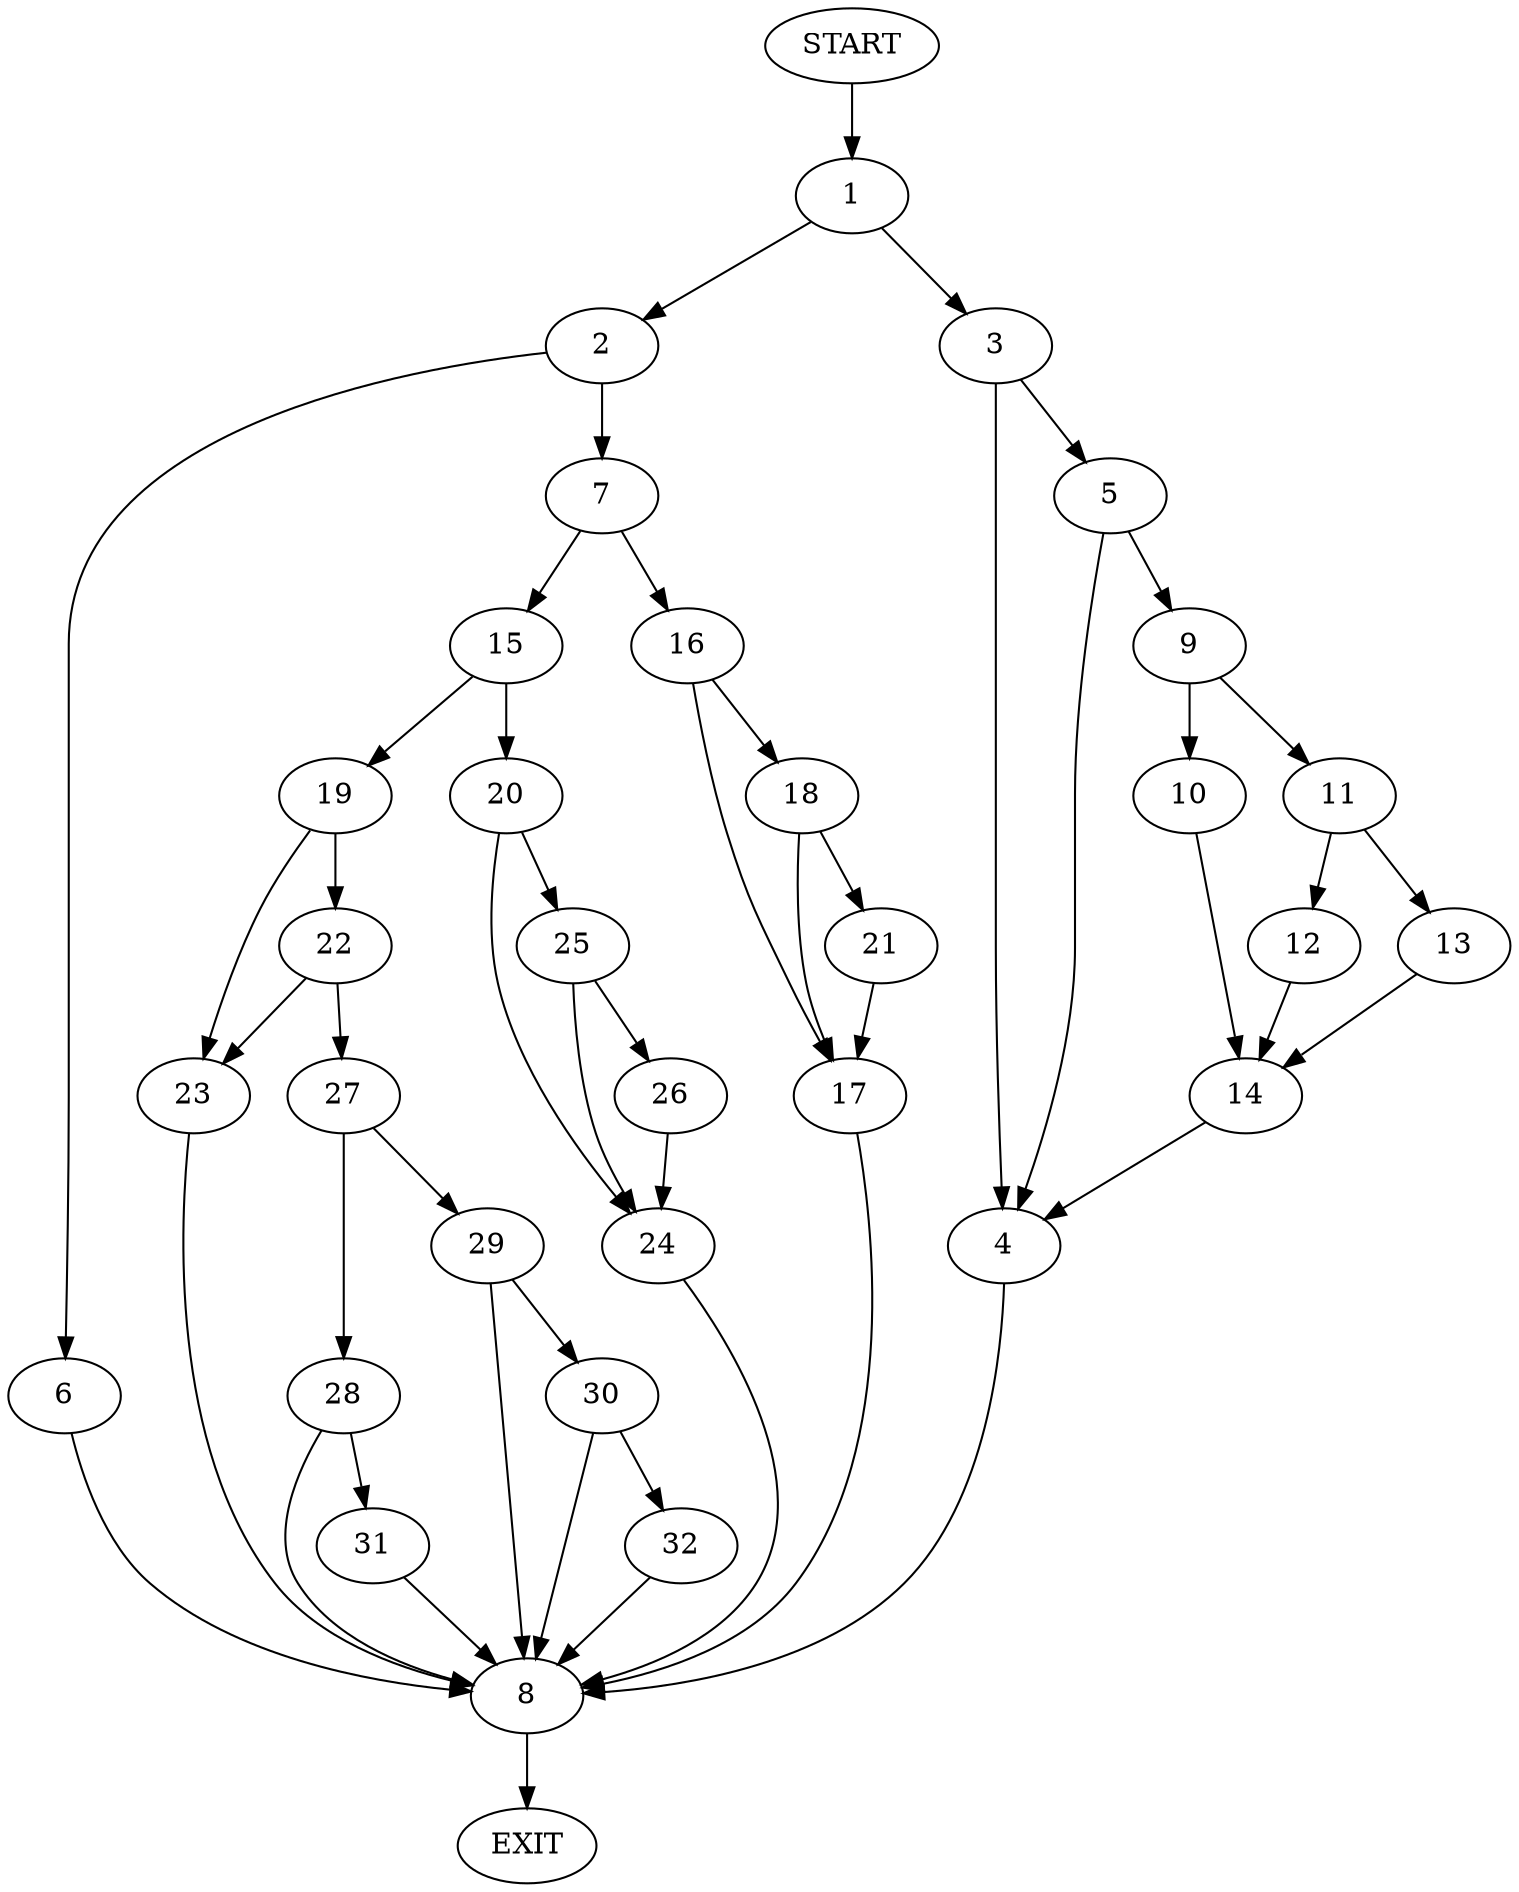 digraph {
0 [label="START"]
33 [label="EXIT"]
0 -> 1
1 -> 2
1 -> 3
3 -> 4
3 -> 5
2 -> 6
2 -> 7
4 -> 8
5 -> 4
5 -> 9
9 -> 10
9 -> 11
11 -> 12
11 -> 13
10 -> 14
14 -> 4
12 -> 14
13 -> 14
8 -> 33
6 -> 8
7 -> 15
7 -> 16
16 -> 17
16 -> 18
15 -> 19
15 -> 20
17 -> 8
18 -> 21
18 -> 17
21 -> 17
19 -> 22
19 -> 23
20 -> 24
20 -> 25
24 -> 8
25 -> 26
25 -> 24
26 -> 24
22 -> 23
22 -> 27
23 -> 8
27 -> 28
27 -> 29
29 -> 30
29 -> 8
28 -> 8
28 -> 31
31 -> 8
30 -> 8
30 -> 32
32 -> 8
}
